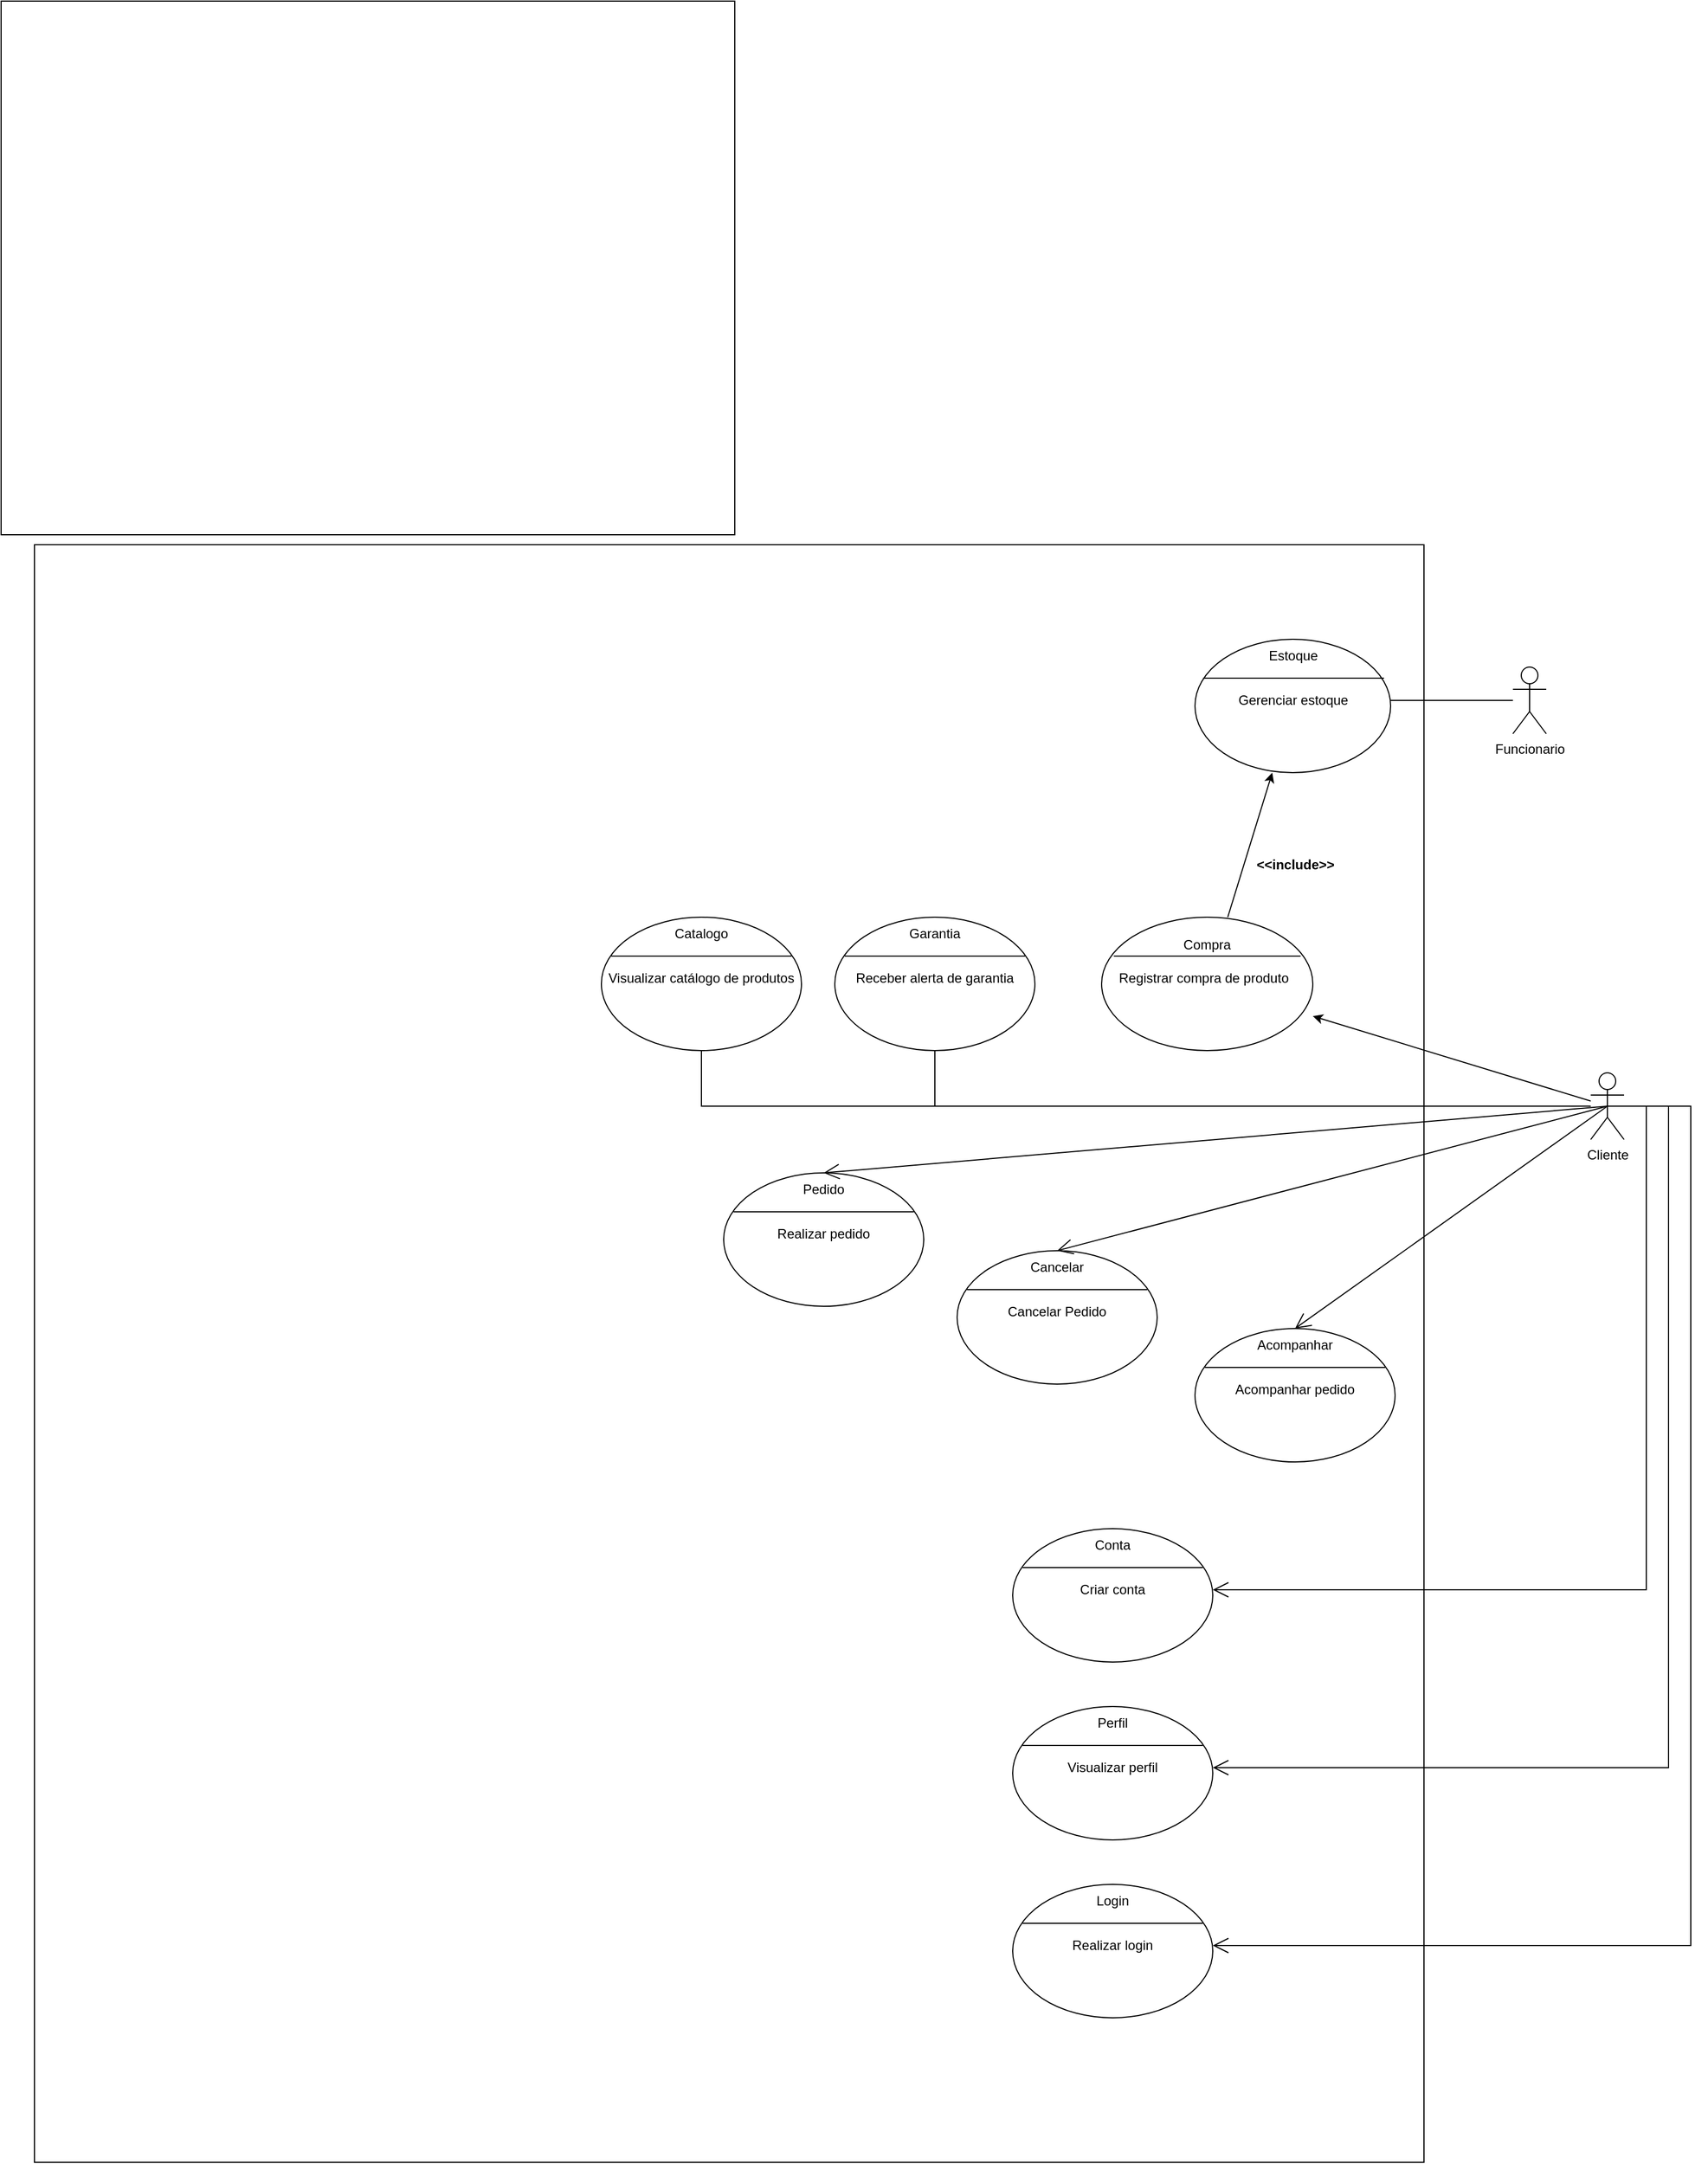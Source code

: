 <mxfile version="22.1.7" type="github">
  <diagram name="Página-1" id="h-dLTOF5149Yw1Pp6t1p">
    <mxGraphModel dx="2294" dy="1982" grid="1" gridSize="10" guides="1" tooltips="1" connect="1" arrows="1" fold="1" page="1" pageScale="1" pageWidth="827" pageHeight="1169" math="0" shadow="0">
      <root>
        <mxCell id="0" />
        <mxCell id="1" parent="0" />
        <mxCell id="g30dC1cCaajuv-hexaAX-39" value="" style="rounded=0;whiteSpace=wrap;html=1;" parent="1" vertex="1">
          <mxGeometry x="-720" y="-95" width="1250" height="1455" as="geometry" />
        </mxCell>
        <mxCell id="g30dC1cCaajuv-hexaAX-25" value="" style="rounded=0;orthogonalLoop=1;jettySize=auto;html=1;" parent="1" source="4o8j3WW2N9YPz4apZTRC-1" target="g30dC1cCaajuv-hexaAX-32" edge="1">
          <mxGeometry relative="1" as="geometry">
            <mxPoint x="150" y="305" as="targetPoint" />
          </mxGeometry>
        </mxCell>
        <mxCell id="g30dC1cCaajuv-hexaAX-26" value="" style="edgeStyle=orthogonalEdgeStyle;rounded=0;orthogonalLoop=1;jettySize=auto;html=1;" parent="1" source="4o8j3WW2N9YPz4apZTRC-1" target="g30dC1cCaajuv-hexaAX-16" edge="1">
          <mxGeometry relative="1" as="geometry" />
        </mxCell>
        <mxCell id="g30dC1cCaajuv-hexaAX-29" value="" style="edgeStyle=orthogonalEdgeStyle;rounded=0;orthogonalLoop=1;jettySize=auto;html=1;" parent="1" source="4o8j3WW2N9YPz4apZTRC-1" target="g30dC1cCaajuv-hexaAX-19" edge="1">
          <mxGeometry relative="1" as="geometry" />
        </mxCell>
        <mxCell id="4o8j3WW2N9YPz4apZTRC-1" value="Cliente&lt;br&gt;" style="shape=umlActor;verticalLabelPosition=bottom;verticalAlign=top;html=1;" parent="1" vertex="1">
          <mxGeometry x="680" y="380" width="30" height="60" as="geometry" />
        </mxCell>
        <mxCell id="g30dC1cCaajuv-hexaAX-38" value="" style="edgeStyle=orthogonalEdgeStyle;rounded=0;orthogonalLoop=1;jettySize=auto;html=1;" parent="1" source="4o8j3WW2N9YPz4apZTRC-6" target="g30dC1cCaajuv-hexaAX-5" edge="1">
          <mxGeometry relative="1" as="geometry" />
        </mxCell>
        <mxCell id="4o8j3WW2N9YPz4apZTRC-6" value="Funcionario" style="shape=umlActor;verticalLabelPosition=bottom;verticalAlign=top;html=1;" parent="1" vertex="1">
          <mxGeometry x="610" y="15" width="30" height="60" as="geometry" />
        </mxCell>
        <mxCell id="g30dC1cCaajuv-hexaAX-2" value="" style="shape=ellipse;container=1;horizontal=1;horizontalStack=0;resizeParent=1;resizeParentMax=0;resizeLast=0;html=1;dashed=0;collapsible=0;" parent="1" vertex="1">
          <mxGeometry x="324" y="-10" width="176" height="120" as="geometry" />
        </mxCell>
        <mxCell id="g30dC1cCaajuv-hexaAX-3" value="Estoque" style="html=1;strokeColor=none;fillColor=none;align=center;verticalAlign=middle;rotatable=0;whiteSpace=wrap;" parent="g30dC1cCaajuv-hexaAX-2" vertex="1">
          <mxGeometry x="14.67" width="146.667" height="30" as="geometry" />
        </mxCell>
        <mxCell id="g30dC1cCaajuv-hexaAX-4" value="" style="line;strokeWidth=1;fillColor=none;rotatable=0;labelPosition=right;points=[];portConstraint=eastwest;dashed=0;resizeWidth=1;" parent="g30dC1cCaajuv-hexaAX-2" vertex="1">
          <mxGeometry x="7.33" y="30" width="162.67" height="10" as="geometry" />
        </mxCell>
        <mxCell id="g30dC1cCaajuv-hexaAX-5" value="Gerenciar estoque" style="text;html=1;align=center;verticalAlign=middle;rotatable=0;fillColor=none;strokeColor=none;whiteSpace=wrap;" parent="g30dC1cCaajuv-hexaAX-2" vertex="1">
          <mxGeometry x="14.67" y="40" width="146.667" height="30" as="geometry" />
        </mxCell>
        <mxCell id="g30dC1cCaajuv-hexaAX-13" value="" style="shape=ellipse;container=1;horizontal=1;horizontalStack=0;resizeParent=1;resizeParentMax=0;resizeLast=0;html=1;dashed=0;collapsible=0;" parent="1" vertex="1">
          <mxGeometry x="-210" y="240" width="180" height="120" as="geometry" />
        </mxCell>
        <mxCell id="g30dC1cCaajuv-hexaAX-14" value="Catalogo" style="html=1;strokeColor=none;fillColor=none;align=center;verticalAlign=middle;rotatable=0;whiteSpace=wrap;" parent="g30dC1cCaajuv-hexaAX-13" vertex="1">
          <mxGeometry width="180" height="30" as="geometry" />
        </mxCell>
        <mxCell id="g30dC1cCaajuv-hexaAX-15" value="" style="line;strokeWidth=1;fillColor=none;rotatable=0;labelPosition=right;points=[];portConstraint=eastwest;dashed=0;resizeWidth=1;" parent="g30dC1cCaajuv-hexaAX-13" vertex="1">
          <mxGeometry x="9" y="30" width="162" height="10" as="geometry" />
        </mxCell>
        <mxCell id="g30dC1cCaajuv-hexaAX-16" value="Visualizar catálogo de produtos" style="text;html=1;align=center;verticalAlign=middle;rotatable=0;fillColor=none;strokeColor=none;whiteSpace=wrap;" parent="g30dC1cCaajuv-hexaAX-13" vertex="1">
          <mxGeometry y="40" width="180" height="30" as="geometry" />
        </mxCell>
        <mxCell id="g30dC1cCaajuv-hexaAX-18" value="" style="shape=ellipse;container=1;horizontal=1;horizontalStack=0;resizeParent=1;resizeParentMax=0;resizeLast=0;html=1;dashed=0;collapsible=0;" parent="1" vertex="1">
          <mxGeometry y="240" width="180" height="120" as="geometry" />
        </mxCell>
        <mxCell id="g30dC1cCaajuv-hexaAX-19" value="Garantia" style="html=1;strokeColor=none;fillColor=none;align=center;verticalAlign=middle;rotatable=0;whiteSpace=wrap;" parent="g30dC1cCaajuv-hexaAX-18" vertex="1">
          <mxGeometry width="180" height="30" as="geometry" />
        </mxCell>
        <mxCell id="g30dC1cCaajuv-hexaAX-20" value="" style="line;strokeWidth=1;fillColor=none;rotatable=0;labelPosition=right;points=[];portConstraint=eastwest;dashed=0;resizeWidth=1;" parent="g30dC1cCaajuv-hexaAX-18" vertex="1">
          <mxGeometry x="9" y="30" width="162" height="10" as="geometry" />
        </mxCell>
        <mxCell id="g30dC1cCaajuv-hexaAX-21" value="Receber alerta de garantia" style="text;html=1;align=center;verticalAlign=middle;rotatable=0;fillColor=none;strokeColor=none;whiteSpace=wrap;" parent="g30dC1cCaajuv-hexaAX-18" vertex="1">
          <mxGeometry y="40" width="180" height="30" as="geometry" />
        </mxCell>
        <mxCell id="g30dC1cCaajuv-hexaAX-32" value="" style="shape=ellipse;container=1;horizontal=1;horizontalStack=0;resizeParent=1;resizeParentMax=0;resizeLast=0;html=1;dashed=0;collapsible=0;" parent="1" vertex="1">
          <mxGeometry x="240" y="240" width="190" height="120" as="geometry" />
        </mxCell>
        <mxCell id="g30dC1cCaajuv-hexaAX-33" value="Compra" style="html=1;strokeColor=none;fillColor=none;align=center;verticalAlign=middle;rotatable=0;whiteSpace=wrap;" parent="g30dC1cCaajuv-hexaAX-32" vertex="1">
          <mxGeometry x="15.83" y="10" width="158.333" height="30" as="geometry" />
        </mxCell>
        <mxCell id="g30dC1cCaajuv-hexaAX-34" value="" style="line;strokeWidth=1;fillColor=none;rotatable=0;labelPosition=right;points=[];portConstraint=eastwest;dashed=0;resizeWidth=1;" parent="g30dC1cCaajuv-hexaAX-32" vertex="1">
          <mxGeometry x="10.997" y="30" width="168.009" height="10" as="geometry" />
        </mxCell>
        <mxCell id="g30dC1cCaajuv-hexaAX-35" value="Registrar compra de produto" style="text;html=1;align=center;verticalAlign=middle;rotatable=0;fillColor=none;strokeColor=none;whiteSpace=wrap;" parent="g30dC1cCaajuv-hexaAX-32" vertex="1">
          <mxGeometry x="12.75" y="40" width="158.333" height="30" as="geometry" />
        </mxCell>
        <mxCell id="g30dC1cCaajuv-hexaAX-41" value="" style="rounded=0;whiteSpace=wrap;html=1;" parent="1" vertex="1">
          <mxGeometry x="-750" y="-584" width="660" height="480" as="geometry" />
        </mxCell>
        <mxCell id="g30dC1cCaajuv-hexaAX-43" value="" style="shape=ellipse;container=1;horizontal=1;horizontalStack=0;resizeParent=1;resizeParentMax=0;resizeLast=0;html=1;dashed=0;collapsible=0;" parent="1" vertex="1">
          <mxGeometry x="-100" y="470" width="180" height="120" as="geometry" />
        </mxCell>
        <mxCell id="g30dC1cCaajuv-hexaAX-44" value="Pedido" style="html=1;strokeColor=none;fillColor=none;align=center;verticalAlign=middle;rotatable=0;whiteSpace=wrap;" parent="g30dC1cCaajuv-hexaAX-43" vertex="1">
          <mxGeometry width="180" height="30" as="geometry" />
        </mxCell>
        <mxCell id="g30dC1cCaajuv-hexaAX-45" value="" style="line;strokeWidth=1;fillColor=none;rotatable=0;labelPosition=right;points=[];portConstraint=eastwest;dashed=0;resizeWidth=1;" parent="g30dC1cCaajuv-hexaAX-43" vertex="1">
          <mxGeometry x="9" y="30" width="162" height="10" as="geometry" />
        </mxCell>
        <mxCell id="g30dC1cCaajuv-hexaAX-46" value="Realizar pedido" style="text;html=1;align=center;verticalAlign=middle;rotatable=0;fillColor=none;strokeColor=none;whiteSpace=wrap;" parent="g30dC1cCaajuv-hexaAX-43" vertex="1">
          <mxGeometry y="40" width="180" height="30" as="geometry" />
        </mxCell>
        <mxCell id="g30dC1cCaajuv-hexaAX-48" value="" style="shape=ellipse;container=1;horizontal=1;horizontalStack=0;resizeParent=1;resizeParentMax=0;resizeLast=0;html=1;dashed=0;collapsible=0;" parent="1" vertex="1">
          <mxGeometry x="110" y="540" width="180" height="120" as="geometry" />
        </mxCell>
        <mxCell id="g30dC1cCaajuv-hexaAX-49" value="Cancelar" style="html=1;strokeColor=none;fillColor=none;align=center;verticalAlign=middle;rotatable=0;whiteSpace=wrap;" parent="g30dC1cCaajuv-hexaAX-48" vertex="1">
          <mxGeometry width="180" height="30" as="geometry" />
        </mxCell>
        <mxCell id="g30dC1cCaajuv-hexaAX-50" value="" style="line;strokeWidth=1;fillColor=none;rotatable=0;labelPosition=right;points=[];portConstraint=eastwest;dashed=0;resizeWidth=1;" parent="g30dC1cCaajuv-hexaAX-48" vertex="1">
          <mxGeometry x="9" y="30" width="162" height="10" as="geometry" />
        </mxCell>
        <mxCell id="g30dC1cCaajuv-hexaAX-51" value="Cancelar Pedido" style="text;html=1;align=center;verticalAlign=middle;rotatable=0;fillColor=none;strokeColor=none;whiteSpace=wrap;" parent="g30dC1cCaajuv-hexaAX-48" vertex="1">
          <mxGeometry y="40" width="180" height="30" as="geometry" />
        </mxCell>
        <mxCell id="g30dC1cCaajuv-hexaAX-53" value="" style="shape=ellipse;container=1;horizontal=1;horizontalStack=0;resizeParent=1;resizeParentMax=0;resizeLast=0;html=1;dashed=0;collapsible=0;" parent="1" vertex="1">
          <mxGeometry x="324" y="610" width="180" height="120" as="geometry" />
        </mxCell>
        <mxCell id="g30dC1cCaajuv-hexaAX-54" value="Acompanhar" style="html=1;strokeColor=none;fillColor=none;align=center;verticalAlign=middle;rotatable=0;whiteSpace=wrap;" parent="g30dC1cCaajuv-hexaAX-53" vertex="1">
          <mxGeometry width="180" height="30" as="geometry" />
        </mxCell>
        <mxCell id="g30dC1cCaajuv-hexaAX-55" value="" style="line;strokeWidth=1;fillColor=none;rotatable=0;labelPosition=right;points=[];portConstraint=eastwest;dashed=0;resizeWidth=1;" parent="g30dC1cCaajuv-hexaAX-53" vertex="1">
          <mxGeometry x="9" y="30" width="162" height="10" as="geometry" />
        </mxCell>
        <mxCell id="g30dC1cCaajuv-hexaAX-56" value="Acompanhar pedido" style="text;html=1;align=center;verticalAlign=middle;rotatable=0;fillColor=none;strokeColor=none;whiteSpace=wrap;" parent="g30dC1cCaajuv-hexaAX-53" vertex="1">
          <mxGeometry y="40" width="180" height="30" as="geometry" />
        </mxCell>
        <mxCell id="g30dC1cCaajuv-hexaAX-87" value="" style="shape=ellipse;container=1;horizontal=1;horizontalStack=0;resizeParent=1;resizeParentMax=0;resizeLast=0;html=1;dashed=0;collapsible=0;" parent="1" vertex="1">
          <mxGeometry x="160" y="790" width="180" height="120" as="geometry" />
        </mxCell>
        <mxCell id="g30dC1cCaajuv-hexaAX-88" value="Conta" style="html=1;strokeColor=none;fillColor=none;align=center;verticalAlign=middle;rotatable=0;whiteSpace=wrap;" parent="g30dC1cCaajuv-hexaAX-87" vertex="1">
          <mxGeometry width="180" height="30" as="geometry" />
        </mxCell>
        <mxCell id="g30dC1cCaajuv-hexaAX-89" value="" style="line;strokeWidth=1;fillColor=none;rotatable=0;labelPosition=right;points=[];portConstraint=eastwest;dashed=0;resizeWidth=1;" parent="g30dC1cCaajuv-hexaAX-87" vertex="1">
          <mxGeometry x="9" y="30" width="162" height="10" as="geometry" />
        </mxCell>
        <mxCell id="g30dC1cCaajuv-hexaAX-90" value="Criar conta" style="text;html=1;align=center;verticalAlign=middle;rotatable=0;fillColor=none;strokeColor=none;whiteSpace=wrap;" parent="g30dC1cCaajuv-hexaAX-87" vertex="1">
          <mxGeometry y="40" width="180" height="30" as="geometry" />
        </mxCell>
        <mxCell id="g30dC1cCaajuv-hexaAX-92" value="" style="shape=ellipse;container=1;horizontal=1;horizontalStack=0;resizeParent=1;resizeParentMax=0;resizeLast=0;html=1;dashed=0;collapsible=0;" parent="1" vertex="1">
          <mxGeometry x="160" y="1110" width="180" height="120" as="geometry" />
        </mxCell>
        <mxCell id="g30dC1cCaajuv-hexaAX-93" value="Login" style="html=1;strokeColor=none;fillColor=none;align=center;verticalAlign=middle;rotatable=0;whiteSpace=wrap;" parent="g30dC1cCaajuv-hexaAX-92" vertex="1">
          <mxGeometry width="180" height="30" as="geometry" />
        </mxCell>
        <mxCell id="g30dC1cCaajuv-hexaAX-94" value="" style="line;strokeWidth=1;fillColor=none;rotatable=0;labelPosition=right;points=[];portConstraint=eastwest;dashed=0;resizeWidth=1;" parent="g30dC1cCaajuv-hexaAX-92" vertex="1">
          <mxGeometry x="9" y="30" width="162" height="10" as="geometry" />
        </mxCell>
        <mxCell id="g30dC1cCaajuv-hexaAX-95" value="Realizar login" style="text;html=1;align=center;verticalAlign=middle;rotatable=0;fillColor=none;strokeColor=none;whiteSpace=wrap;" parent="g30dC1cCaajuv-hexaAX-92" vertex="1">
          <mxGeometry y="40" width="180" height="30" as="geometry" />
        </mxCell>
        <mxCell id="g30dC1cCaajuv-hexaAX-97" value="" style="shape=ellipse;container=1;horizontal=1;horizontalStack=0;resizeParent=1;resizeParentMax=0;resizeLast=0;html=1;dashed=0;collapsible=0;" parent="1" vertex="1">
          <mxGeometry x="160" y="950" width="180" height="120" as="geometry" />
        </mxCell>
        <mxCell id="g30dC1cCaajuv-hexaAX-98" value="Perfil" style="html=1;strokeColor=none;fillColor=none;align=center;verticalAlign=middle;rotatable=0;whiteSpace=wrap;" parent="g30dC1cCaajuv-hexaAX-97" vertex="1">
          <mxGeometry width="180" height="30" as="geometry" />
        </mxCell>
        <mxCell id="g30dC1cCaajuv-hexaAX-99" value="" style="line;strokeWidth=1;fillColor=none;rotatable=0;labelPosition=right;points=[];portConstraint=eastwest;dashed=0;resizeWidth=1;" parent="g30dC1cCaajuv-hexaAX-97" vertex="1">
          <mxGeometry x="9" y="30" width="162" height="10" as="geometry" />
        </mxCell>
        <mxCell id="g30dC1cCaajuv-hexaAX-100" value="Visualizar perfil" style="text;html=1;align=center;verticalAlign=middle;rotatable=0;fillColor=none;strokeColor=none;whiteSpace=wrap;" parent="g30dC1cCaajuv-hexaAX-97" vertex="1">
          <mxGeometry y="40" width="180" height="30" as="geometry" />
        </mxCell>
        <mxCell id="cm1y6lH4dind3ciUbAyo-3" value="" style="endArrow=classic;html=1;rounded=0;" edge="1" parent="1" source="g30dC1cCaajuv-hexaAX-32" target="g30dC1cCaajuv-hexaAX-2">
          <mxGeometry width="50" height="50" relative="1" as="geometry">
            <mxPoint x="324" y="240" as="sourcePoint" />
            <mxPoint x="374" y="190" as="targetPoint" />
          </mxGeometry>
        </mxCell>
        <mxCell id="cm1y6lH4dind3ciUbAyo-4" value="&amp;lt;&amp;lt;include&amp;gt;&amp;gt;" style="text;align=center;fontStyle=1;verticalAlign=middle;spacingLeft=3;spacingRight=3;strokeColor=none;rotatable=0;points=[[0,0.5],[1,0.5]];portConstraint=eastwest;html=1;" vertex="1" parent="1">
          <mxGeometry x="374" y="180" width="80" height="26" as="geometry" />
        </mxCell>
        <mxCell id="cm1y6lH4dind3ciUbAyo-6" value="" style="endArrow=open;endFill=1;endSize=12;html=1;rounded=0;exitX=0.5;exitY=0.5;exitDx=0;exitDy=0;exitPerimeter=0;entryX=0.5;entryY=0;entryDx=0;entryDy=0;" edge="1" parent="1" source="4o8j3WW2N9YPz4apZTRC-1" target="g30dC1cCaajuv-hexaAX-54">
          <mxGeometry width="160" relative="1" as="geometry">
            <mxPoint x="120" y="300" as="sourcePoint" />
            <mxPoint x="280" y="300" as="targetPoint" />
          </mxGeometry>
        </mxCell>
        <mxCell id="cm1y6lH4dind3ciUbAyo-7" value="" style="endArrow=open;endFill=1;endSize=12;html=1;rounded=0;exitX=0.5;exitY=0.5;exitDx=0;exitDy=0;exitPerimeter=0;entryX=0.5;entryY=0;entryDx=0;entryDy=0;" edge="1" parent="1" source="4o8j3WW2N9YPz4apZTRC-1" target="g30dC1cCaajuv-hexaAX-49">
          <mxGeometry width="160" relative="1" as="geometry">
            <mxPoint x="535" y="410" as="sourcePoint" />
            <mxPoint x="240" y="600" as="targetPoint" />
          </mxGeometry>
        </mxCell>
        <mxCell id="cm1y6lH4dind3ciUbAyo-8" value="" style="endArrow=open;endFill=1;endSize=12;html=1;rounded=0;exitX=0.5;exitY=0.5;exitDx=0;exitDy=0;exitPerimeter=0;entryX=0.5;entryY=0;entryDx=0;entryDy=0;" edge="1" parent="1" source="4o8j3WW2N9YPz4apZTRC-1" target="g30dC1cCaajuv-hexaAX-44">
          <mxGeometry width="160" relative="1" as="geometry">
            <mxPoint x="505" y="395" as="sourcePoint" />
            <mxPoint x="10" y="585" as="targetPoint" />
          </mxGeometry>
        </mxCell>
        <mxCell id="cm1y6lH4dind3ciUbAyo-9" value="" style="endArrow=open;endFill=1;endSize=12;html=1;rounded=0;exitX=0.5;exitY=0.5;exitDx=0;exitDy=0;exitPerimeter=0;entryX=1;entryY=0.5;entryDx=0;entryDy=0;edgeStyle=orthogonalEdgeStyle;" edge="1" parent="1" source="4o8j3WW2N9YPz4apZTRC-1" target="g30dC1cCaajuv-hexaAX-90">
          <mxGeometry width="160" relative="1" as="geometry">
            <mxPoint x="710" y="520" as="sourcePoint" />
            <mxPoint x="270" y="810" as="targetPoint" />
            <Array as="points">
              <mxPoint x="730" y="410" />
              <mxPoint x="730" y="845" />
            </Array>
          </mxGeometry>
        </mxCell>
        <mxCell id="cm1y6lH4dind3ciUbAyo-10" value="" style="endArrow=open;endFill=1;endSize=12;html=1;rounded=0;exitX=0.5;exitY=0.5;exitDx=0;exitDy=0;exitPerimeter=0;entryX=1;entryY=0.5;entryDx=0;entryDy=0;edgeStyle=orthogonalEdgeStyle;" edge="1" parent="1" source="4o8j3WW2N9YPz4apZTRC-1" target="g30dC1cCaajuv-hexaAX-100">
          <mxGeometry width="160" relative="1" as="geometry">
            <mxPoint x="660" y="680" as="sourcePoint" />
            <mxPoint x="820" y="680" as="targetPoint" />
            <Array as="points">
              <mxPoint x="750" y="410" />
              <mxPoint x="750" y="1005" />
            </Array>
          </mxGeometry>
        </mxCell>
        <mxCell id="cm1y6lH4dind3ciUbAyo-11" value="" style="endArrow=open;endFill=1;endSize=12;html=1;rounded=0;exitX=0.5;exitY=0.5;exitDx=0;exitDy=0;exitPerimeter=0;entryX=1;entryY=0.5;entryDx=0;entryDy=0;edgeStyle=orthogonalEdgeStyle;" edge="1" parent="1" source="4o8j3WW2N9YPz4apZTRC-1" target="g30dC1cCaajuv-hexaAX-95">
          <mxGeometry width="160" relative="1" as="geometry">
            <mxPoint x="660" y="580" as="sourcePoint" />
            <mxPoint x="730" y="690" as="targetPoint" />
            <Array as="points">
              <mxPoint x="770" y="410" />
              <mxPoint x="770" y="1165" />
            </Array>
          </mxGeometry>
        </mxCell>
      </root>
    </mxGraphModel>
  </diagram>
</mxfile>

